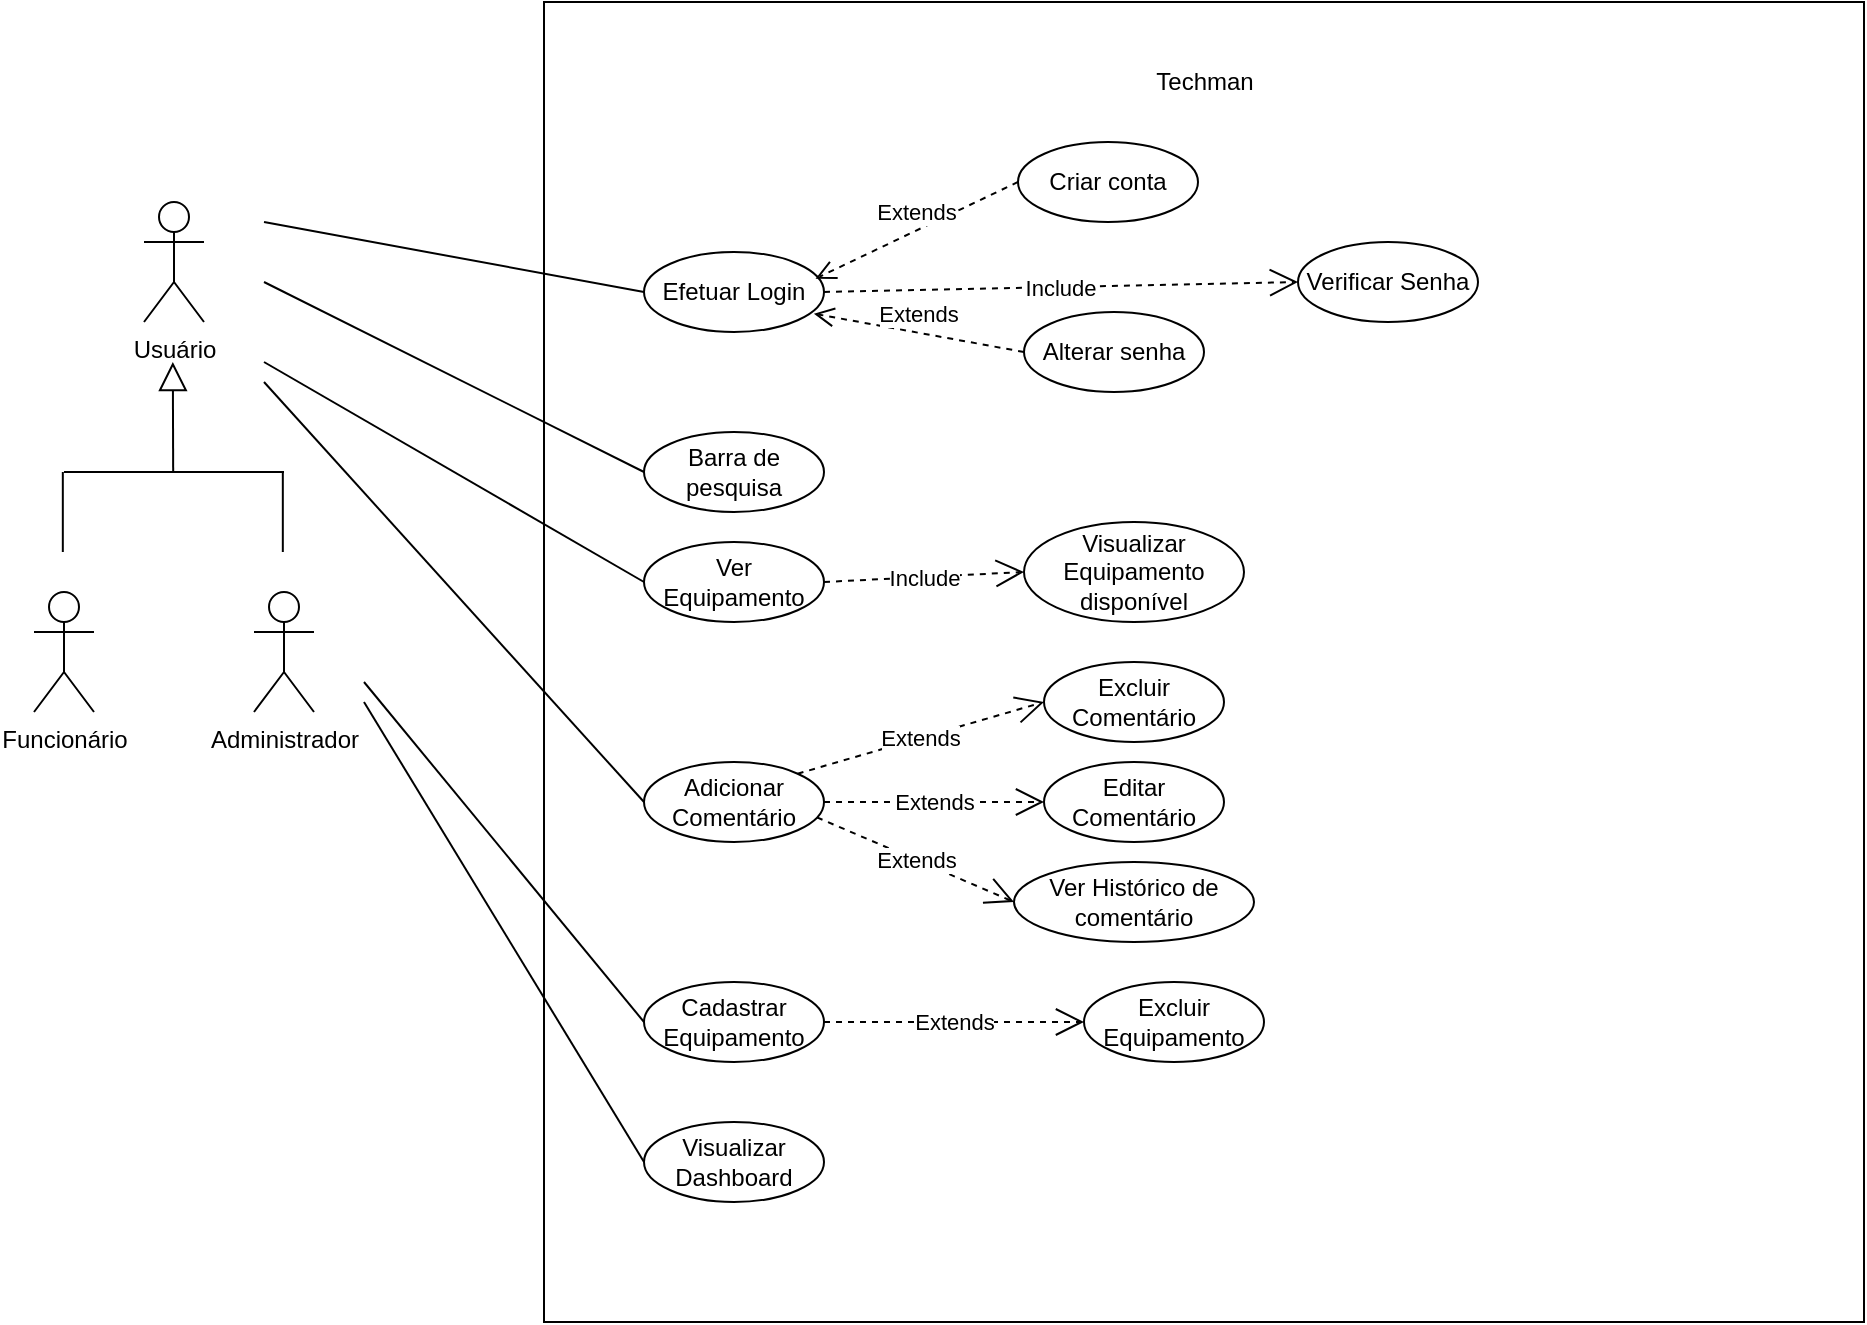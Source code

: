 <mxfile version="16.5.2" type="google"><diagram id="GZXWrVHv-di4YtHyT1ku" name="Page-1"><mxGraphModel dx="1662" dy="794" grid="1" gridSize="10" guides="1" tooltips="1" connect="1" arrows="1" fold="1" page="1" pageScale="1" pageWidth="827" pageHeight="1169" math="0" shadow="0"><root><mxCell id="0"/><mxCell id="1" parent="0"/><mxCell id="AdSebZUMr9jKfFT_vutr-1" value="Usuário" style="shape=umlActor;verticalLabelPosition=bottom;verticalAlign=top;html=1;outlineConnect=0;" parent="1" vertex="1"><mxGeometry x="100" y="160" width="30" height="60" as="geometry"/></mxCell><mxCell id="AdSebZUMr9jKfFT_vutr-3" value="" style="whiteSpace=wrap;html=1;aspect=fixed;" parent="1" vertex="1"><mxGeometry x="300" y="60" width="660" height="660" as="geometry"/></mxCell><mxCell id="AdSebZUMr9jKfFT_vutr-4" value="Techman" style="text;html=1;strokeColor=none;fillColor=none;align=center;verticalAlign=middle;whiteSpace=wrap;rounded=0;" parent="1" vertex="1"><mxGeometry x="578.5" y="80" width="103" height="40" as="geometry"/></mxCell><mxCell id="AdSebZUMr9jKfFT_vutr-5" value="Cadastrar Equipamento" style="ellipse;whiteSpace=wrap;html=1;" parent="1" vertex="1"><mxGeometry x="350" y="550" width="90" height="40" as="geometry"/></mxCell><mxCell id="AdSebZUMr9jKfFT_vutr-6" value="Efetuar Login" style="ellipse;whiteSpace=wrap;html=1;" parent="1" vertex="1"><mxGeometry x="350" y="185" width="90" height="40" as="geometry"/></mxCell><mxCell id="AdSebZUMr9jKfFT_vutr-7" value="Excluir Equipamento" style="ellipse;whiteSpace=wrap;html=1;" parent="1" vertex="1"><mxGeometry x="570" y="550" width="90" height="40" as="geometry"/></mxCell><mxCell id="AdSebZUMr9jKfFT_vutr-8" value="Criar conta" style="ellipse;whiteSpace=wrap;html=1;" parent="1" vertex="1"><mxGeometry x="537" y="130" width="90" height="40" as="geometry"/></mxCell><mxCell id="AdSebZUMr9jKfFT_vutr-9" value="Adicionar Comentário" style="ellipse;whiteSpace=wrap;html=1;" parent="1" vertex="1"><mxGeometry x="350" y="440" width="90" height="40" as="geometry"/></mxCell><mxCell id="AdSebZUMr9jKfFT_vutr-11" value="Ver Equipamento" style="ellipse;whiteSpace=wrap;html=1;" parent="1" vertex="1"><mxGeometry x="350" y="330" width="90" height="40" as="geometry"/></mxCell><mxCell id="AdSebZUMr9jKfFT_vutr-12" value="Excluir Comentário" style="ellipse;whiteSpace=wrap;html=1;" parent="1" vertex="1"><mxGeometry x="550" y="390" width="90" height="40" as="geometry"/></mxCell><mxCell id="AdSebZUMr9jKfFT_vutr-13" value="Editar Comentário" style="ellipse;whiteSpace=wrap;html=1;" parent="1" vertex="1"><mxGeometry x="550" y="440" width="90" height="40" as="geometry"/></mxCell><mxCell id="AdSebZUMr9jKfFT_vutr-14" value="Ver Histórico de comentário" style="ellipse;whiteSpace=wrap;html=1;" parent="1" vertex="1"><mxGeometry x="535" y="490" width="120" height="40" as="geometry"/></mxCell><mxCell id="AdSebZUMr9jKfFT_vutr-15" value="Visualizar Equipamento disponível" style="ellipse;whiteSpace=wrap;html=1;" parent="1" vertex="1"><mxGeometry x="540" y="320" width="110" height="50" as="geometry"/></mxCell><mxCell id="AdSebZUMr9jKfFT_vutr-16" value="Alterar senha" style="ellipse;whiteSpace=wrap;html=1;" parent="1" vertex="1"><mxGeometry x="540" y="215" width="90" height="40" as="geometry"/></mxCell><mxCell id="AdSebZUMr9jKfFT_vutr-17" value="Visualizar Dashboard" style="ellipse;whiteSpace=wrap;html=1;" parent="1" vertex="1"><mxGeometry x="350" y="620" width="90" height="40" as="geometry"/></mxCell><mxCell id="AdSebZUMr9jKfFT_vutr-18" value="Barra de pesquisa" style="ellipse;whiteSpace=wrap;html=1;" parent="1" vertex="1"><mxGeometry x="350" y="275" width="90" height="40" as="geometry"/></mxCell><mxCell id="AdSebZUMr9jKfFT_vutr-19" value="Administrador" style="shape=umlActor;verticalLabelPosition=bottom;verticalAlign=top;html=1;outlineConnect=0;" parent="1" vertex="1"><mxGeometry x="155" y="355" width="30" height="60" as="geometry"/></mxCell><mxCell id="AdSebZUMr9jKfFT_vutr-20" value="Funcionário" style="shape=umlActor;verticalLabelPosition=bottom;verticalAlign=top;html=1;outlineConnect=0;" parent="1" vertex="1"><mxGeometry x="45" y="355" width="30" height="60" as="geometry"/></mxCell><mxCell id="AdSebZUMr9jKfFT_vutr-23" value="" style="endArrow=block;endFill=0;endSize=12;html=1;rounded=0;" parent="1" edge="1"><mxGeometry width="160" relative="1" as="geometry"><mxPoint x="114.59" y="295" as="sourcePoint"/><mxPoint x="114.41" y="240" as="targetPoint"/></mxGeometry></mxCell><mxCell id="AdSebZUMr9jKfFT_vutr-26" value="" style="endArrow=none;html=1;rounded=0;" parent="1" edge="1"><mxGeometry width="50" height="50" relative="1" as="geometry"><mxPoint x="60" y="295" as="sourcePoint"/><mxPoint x="170" y="295" as="targetPoint"/></mxGeometry></mxCell><mxCell id="AdSebZUMr9jKfFT_vutr-28" value="" style="endArrow=none;html=1;rounded=0;" parent="1" edge="1"><mxGeometry width="50" height="50" relative="1" as="geometry"><mxPoint x="169.41" y="295" as="sourcePoint"/><mxPoint x="169.41" y="335" as="targetPoint"/></mxGeometry></mxCell><mxCell id="AdSebZUMr9jKfFT_vutr-29" value="" style="endArrow=none;html=1;rounded=0;" parent="1" edge="1"><mxGeometry width="50" height="50" relative="1" as="geometry"><mxPoint x="59.41" y="295" as="sourcePoint"/><mxPoint x="59.41" y="335" as="targetPoint"/></mxGeometry></mxCell><mxCell id="AdSebZUMr9jKfFT_vutr-30" value="Verificar Senha" style="ellipse;whiteSpace=wrap;html=1;" parent="1" vertex="1"><mxGeometry x="677" y="180" width="90" height="40" as="geometry"/></mxCell><mxCell id="AdSebZUMr9jKfFT_vutr-36" value="" style="endArrow=none;html=1;rounded=0;entryX=0;entryY=0.5;entryDx=0;entryDy=0;" parent="1" target="AdSebZUMr9jKfFT_vutr-6" edge="1"><mxGeometry width="50" height="50" relative="1" as="geometry"><mxPoint x="160" y="170" as="sourcePoint"/><mxPoint x="210" y="200" as="targetPoint"/></mxGeometry></mxCell><mxCell id="AdSebZUMr9jKfFT_vutr-37" value="" style="endArrow=none;html=1;rounded=0;entryX=0;entryY=0.5;entryDx=0;entryDy=0;" parent="1" target="AdSebZUMr9jKfFT_vutr-18" edge="1"><mxGeometry width="50" height="50" relative="1" as="geometry"><mxPoint x="160" y="200" as="sourcePoint"/><mxPoint x="220" y="210" as="targetPoint"/></mxGeometry></mxCell><mxCell id="AdSebZUMr9jKfFT_vutr-39" value="Extends" style="html=1;verticalAlign=bottom;endArrow=open;dashed=1;endSize=8;rounded=0;exitX=0;exitY=0.5;exitDx=0;exitDy=0;entryX=0.953;entryY=0.333;entryDx=0;entryDy=0;entryPerimeter=0;" parent="1" source="AdSebZUMr9jKfFT_vutr-8" target="AdSebZUMr9jKfFT_vutr-6" edge="1"><mxGeometry relative="1" as="geometry"><mxPoint x="530" y="199.05" as="sourcePoint"/><mxPoint x="450" y="199.05" as="targetPoint"/></mxGeometry></mxCell><mxCell id="AdSebZUMr9jKfFT_vutr-40" value="Include" style="endArrow=open;endSize=12;dashed=1;html=1;rounded=0;exitX=1;exitY=0.5;exitDx=0;exitDy=0;entryX=0;entryY=0.5;entryDx=0;entryDy=0;" parent="1" source="AdSebZUMr9jKfFT_vutr-6" target="AdSebZUMr9jKfFT_vutr-30" edge="1"><mxGeometry width="160" relative="1" as="geometry"><mxPoint x="440" y="200" as="sourcePoint"/><mxPoint x="600" y="210" as="targetPoint"/></mxGeometry></mxCell><mxCell id="AdSebZUMr9jKfFT_vutr-41" value="" style="endArrow=none;html=1;rounded=0;exitX=0;exitY=0.5;exitDx=0;exitDy=0;" parent="1" source="AdSebZUMr9jKfFT_vutr-17" edge="1"><mxGeometry width="50" height="50" relative="1" as="geometry"><mxPoint x="580" y="480" as="sourcePoint"/><mxPoint x="210" y="410" as="targetPoint"/></mxGeometry></mxCell><mxCell id="AdSebZUMr9jKfFT_vutr-42" value="" style="endArrow=none;html=1;rounded=0;entryX=0;entryY=0.5;entryDx=0;entryDy=0;" parent="1" target="AdSebZUMr9jKfFT_vutr-5" edge="1"><mxGeometry width="50" height="50" relative="1" as="geometry"><mxPoint x="210" y="400" as="sourcePoint"/><mxPoint x="580" y="430" as="targetPoint"/></mxGeometry></mxCell><mxCell id="AdSebZUMr9jKfFT_vutr-43" value="Extends" style="endArrow=open;endSize=12;dashed=1;html=1;rounded=0;exitX=1;exitY=0.5;exitDx=0;exitDy=0;entryX=0;entryY=0.5;entryDx=0;entryDy=0;" parent="1" source="AdSebZUMr9jKfFT_vutr-5" target="AdSebZUMr9jKfFT_vutr-7" edge="1"><mxGeometry width="160" relative="1" as="geometry"><mxPoint x="440" y="607.5" as="sourcePoint"/><mxPoint x="677.0" y="602.5" as="targetPoint"/></mxGeometry></mxCell><mxCell id="AdSebZUMr9jKfFT_vutr-45" value="Extends" style="html=1;verticalAlign=bottom;endArrow=open;dashed=1;endSize=8;rounded=0;entryX=0.944;entryY=0.771;entryDx=0;entryDy=0;entryPerimeter=0;exitX=0;exitY=0.5;exitDx=0;exitDy=0;" parent="1" source="AdSebZUMr9jKfFT_vutr-16" target="AdSebZUMr9jKfFT_vutr-6" edge="1"><mxGeometry relative="1" as="geometry"><mxPoint x="561.23" y="206.68" as="sourcePoint"/><mxPoint x="460" y="255.0" as="targetPoint"/></mxGeometry></mxCell><mxCell id="AdSebZUMr9jKfFT_vutr-46" value="" style="endArrow=none;html=1;rounded=0;entryX=0;entryY=0.5;entryDx=0;entryDy=0;" parent="1" target="AdSebZUMr9jKfFT_vutr-11" edge="1"><mxGeometry width="50" height="50" relative="1" as="geometry"><mxPoint x="160" y="240" as="sourcePoint"/><mxPoint x="580" y="340" as="targetPoint"/></mxGeometry></mxCell><mxCell id="AdSebZUMr9jKfFT_vutr-48" value="" style="endArrow=none;html=1;rounded=0;exitX=0;exitY=0.5;exitDx=0;exitDy=0;" parent="1" source="AdSebZUMr9jKfFT_vutr-9" edge="1"><mxGeometry width="50" height="50" relative="1" as="geometry"><mxPoint x="530" y="480" as="sourcePoint"/><mxPoint x="160" y="250" as="targetPoint"/></mxGeometry></mxCell><mxCell id="AdSebZUMr9jKfFT_vutr-49" value="Extends" style="endArrow=open;endSize=12;dashed=1;html=1;rounded=0;exitX=1;exitY=0;exitDx=0;exitDy=0;entryX=0;entryY=0.5;entryDx=0;entryDy=0;" parent="1" source="AdSebZUMr9jKfFT_vutr-9" target="AdSebZUMr9jKfFT_vutr-12" edge="1"><mxGeometry width="160" relative="1" as="geometry"><mxPoint x="440" y="499.52" as="sourcePoint"/><mxPoint x="540" y="500" as="targetPoint"/></mxGeometry></mxCell><mxCell id="AdSebZUMr9jKfFT_vutr-51" value="Extends" style="endArrow=open;endSize=12;dashed=1;html=1;rounded=0;exitX=1;exitY=0.5;exitDx=0;exitDy=0;entryX=0;entryY=0.5;entryDx=0;entryDy=0;" parent="1" source="AdSebZUMr9jKfFT_vutr-9" target="AdSebZUMr9jKfFT_vutr-13" edge="1"><mxGeometry width="160" relative="1" as="geometry"><mxPoint x="440" y="505" as="sourcePoint"/><mxPoint x="587" y="505" as="targetPoint"/></mxGeometry></mxCell><mxCell id="AdSebZUMr9jKfFT_vutr-52" value="Extends" style="endArrow=open;endSize=12;dashed=1;html=1;rounded=0;exitX=0.961;exitY=0.692;exitDx=0;exitDy=0;entryX=0;entryY=0.5;entryDx=0;entryDy=0;exitPerimeter=0;" parent="1" source="AdSebZUMr9jKfFT_vutr-9" target="AdSebZUMr9jKfFT_vutr-14" edge="1"><mxGeometry width="160" relative="1" as="geometry"><mxPoint x="414" y="520" as="sourcePoint"/><mxPoint x="511" y="525" as="targetPoint"/></mxGeometry></mxCell><mxCell id="AdSebZUMr9jKfFT_vutr-53" value="Include" style="endArrow=open;endSize=12;dashed=1;html=1;rounded=0;exitX=1;exitY=0.5;exitDx=0;exitDy=0;entryX=0;entryY=0.5;entryDx=0;entryDy=0;" parent="1" source="AdSebZUMr9jKfFT_vutr-11" target="AdSebZUMr9jKfFT_vutr-15" edge="1"><mxGeometry width="160" relative="1" as="geometry"><mxPoint x="440" y="352.5" as="sourcePoint"/><mxPoint x="570" y="353" as="targetPoint"/></mxGeometry></mxCell></root></mxGraphModel></diagram></mxfile>